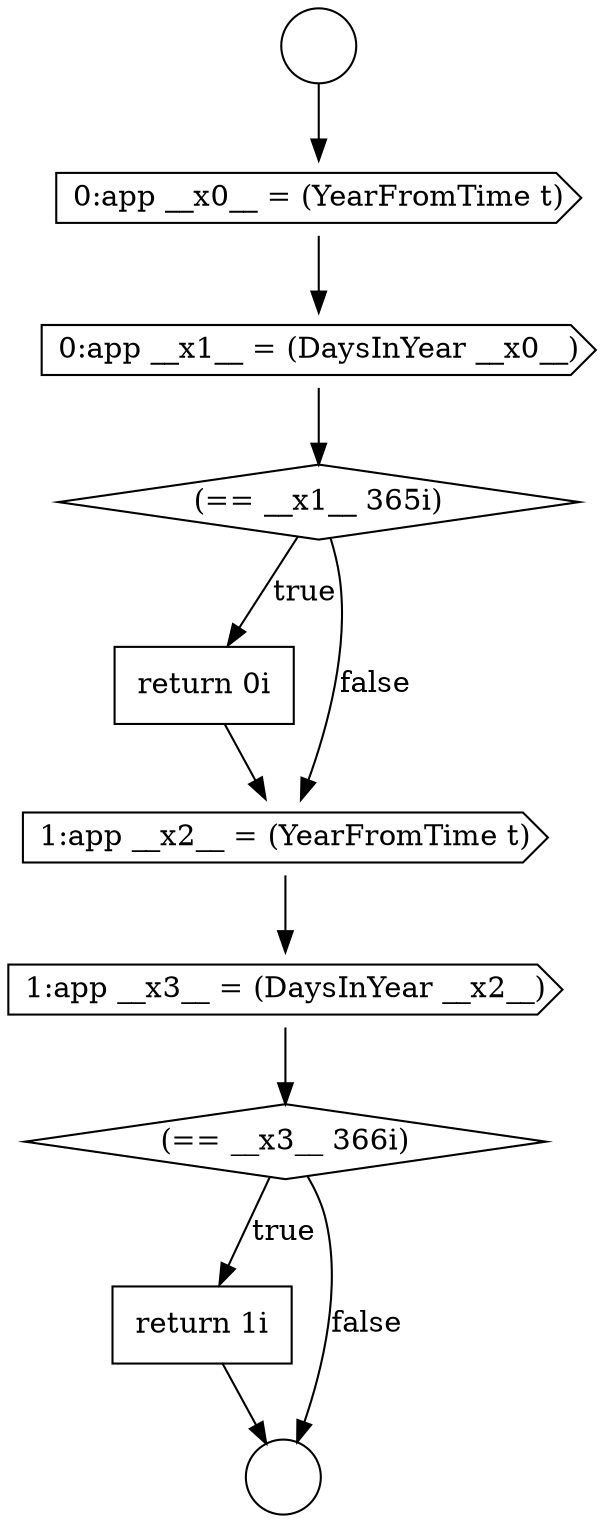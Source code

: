 digraph {
  node17394 [shape=circle label=" " color="black" fillcolor="white" style=filled]
  node17398 [shape=diamond, label=<<font color="black">(== __x1__ 365i)</font>> color="black" fillcolor="white" style=filled]
  node17403 [shape=none, margin=0, label=<<font color="black">
    <table border="0" cellborder="1" cellspacing="0" cellpadding="10">
      <tr><td align="left">return 1i</td></tr>
    </table>
  </font>> color="black" fillcolor="white" style=filled]
  node17395 [shape=circle label=" " color="black" fillcolor="white" style=filled]
  node17402 [shape=diamond, label=<<font color="black">(== __x3__ 366i)</font>> color="black" fillcolor="white" style=filled]
  node17399 [shape=none, margin=0, label=<<font color="black">
    <table border="0" cellborder="1" cellspacing="0" cellpadding="10">
      <tr><td align="left">return 0i</td></tr>
    </table>
  </font>> color="black" fillcolor="white" style=filled]
  node17401 [shape=cds, label=<<font color="black">1:app __x3__ = (DaysInYear __x2__)</font>> color="black" fillcolor="white" style=filled]
  node17396 [shape=cds, label=<<font color="black">0:app __x0__ = (YearFromTime t)</font>> color="black" fillcolor="white" style=filled]
  node17400 [shape=cds, label=<<font color="black">1:app __x2__ = (YearFromTime t)</font>> color="black" fillcolor="white" style=filled]
  node17397 [shape=cds, label=<<font color="black">0:app __x1__ = (DaysInYear __x0__)</font>> color="black" fillcolor="white" style=filled]
  node17394 -> node17396 [ color="black"]
  node17398 -> node17399 [label=<<font color="black">true</font>> color="black"]
  node17398 -> node17400 [label=<<font color="black">false</font>> color="black"]
  node17397 -> node17398 [ color="black"]
  node17403 -> node17395 [ color="black"]
  node17401 -> node17402 [ color="black"]
  node17399 -> node17400 [ color="black"]
  node17402 -> node17403 [label=<<font color="black">true</font>> color="black"]
  node17402 -> node17395 [label=<<font color="black">false</font>> color="black"]
  node17400 -> node17401 [ color="black"]
  node17396 -> node17397 [ color="black"]
}
